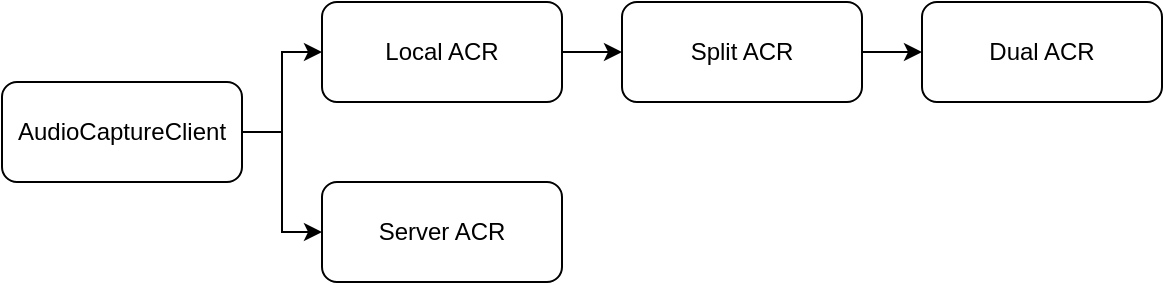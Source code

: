 <mxfile version="13.11.0" type="device"><diagram id="O6Eic6k455TWN3S9Q7Z2" name="Page-1"><mxGraphModel dx="1298" dy="754" grid="1" gridSize="10" guides="1" tooltips="1" connect="1" arrows="1" fold="1" page="1" pageScale="1" pageWidth="827" pageHeight="1169" math="0" shadow="0"><root><mxCell id="0"/><mxCell id="1" parent="0"/><mxCell id="8H-Jlc8KDcggKH6hZHja-13" style="edgeStyle=orthogonalEdgeStyle;rounded=0;orthogonalLoop=1;jettySize=auto;html=1;exitX=1;exitY=0.5;exitDx=0;exitDy=0;entryX=0;entryY=0.5;entryDx=0;entryDy=0;" edge="1" parent="1" source="8H-Jlc8KDcggKH6hZHja-1" target="8H-Jlc8KDcggKH6hZHja-3"><mxGeometry relative="1" as="geometry"/></mxCell><mxCell id="8H-Jlc8KDcggKH6hZHja-14" style="edgeStyle=orthogonalEdgeStyle;rounded=0;orthogonalLoop=1;jettySize=auto;html=1;entryX=0;entryY=0.5;entryDx=0;entryDy=0;" edge="1" parent="1" source="8H-Jlc8KDcggKH6hZHja-1" target="8H-Jlc8KDcggKH6hZHja-2"><mxGeometry relative="1" as="geometry"/></mxCell><mxCell id="8H-Jlc8KDcggKH6hZHja-1" value="AudioCaptureClient" style="rounded=1;whiteSpace=wrap;html=1;" vertex="1" parent="1"><mxGeometry x="80" y="270" width="120" height="50" as="geometry"/></mxCell><mxCell id="8H-Jlc8KDcggKH6hZHja-2" value="Server ACR" style="rounded=1;whiteSpace=wrap;html=1;" vertex="1" parent="1"><mxGeometry x="240" y="320" width="120" height="50" as="geometry"/></mxCell><mxCell id="8H-Jlc8KDcggKH6hZHja-7" style="edgeStyle=orthogonalEdgeStyle;rounded=0;orthogonalLoop=1;jettySize=auto;html=1;" edge="1" parent="1" source="8H-Jlc8KDcggKH6hZHja-3" target="8H-Jlc8KDcggKH6hZHja-6"><mxGeometry relative="1" as="geometry"/></mxCell><mxCell id="8H-Jlc8KDcggKH6hZHja-3" value="Local ACR" style="rounded=1;whiteSpace=wrap;html=1;" vertex="1" parent="1"><mxGeometry x="240" y="230" width="120" height="50" as="geometry"/></mxCell><mxCell id="8H-Jlc8KDcggKH6hZHja-9" style="edgeStyle=orthogonalEdgeStyle;rounded=0;orthogonalLoop=1;jettySize=auto;html=1;entryX=0;entryY=0.5;entryDx=0;entryDy=0;" edge="1" parent="1" source="8H-Jlc8KDcggKH6hZHja-6" target="8H-Jlc8KDcggKH6hZHja-8"><mxGeometry relative="1" as="geometry"/></mxCell><mxCell id="8H-Jlc8KDcggKH6hZHja-6" value="Split ACR" style="rounded=1;whiteSpace=wrap;html=1;" vertex="1" parent="1"><mxGeometry x="390" y="230" width="120" height="50" as="geometry"/></mxCell><mxCell id="8H-Jlc8KDcggKH6hZHja-8" value="Dual ACR" style="rounded=1;whiteSpace=wrap;html=1;" vertex="1" parent="1"><mxGeometry x="540" y="230" width="120" height="50" as="geometry"/></mxCell></root></mxGraphModel></diagram></mxfile>